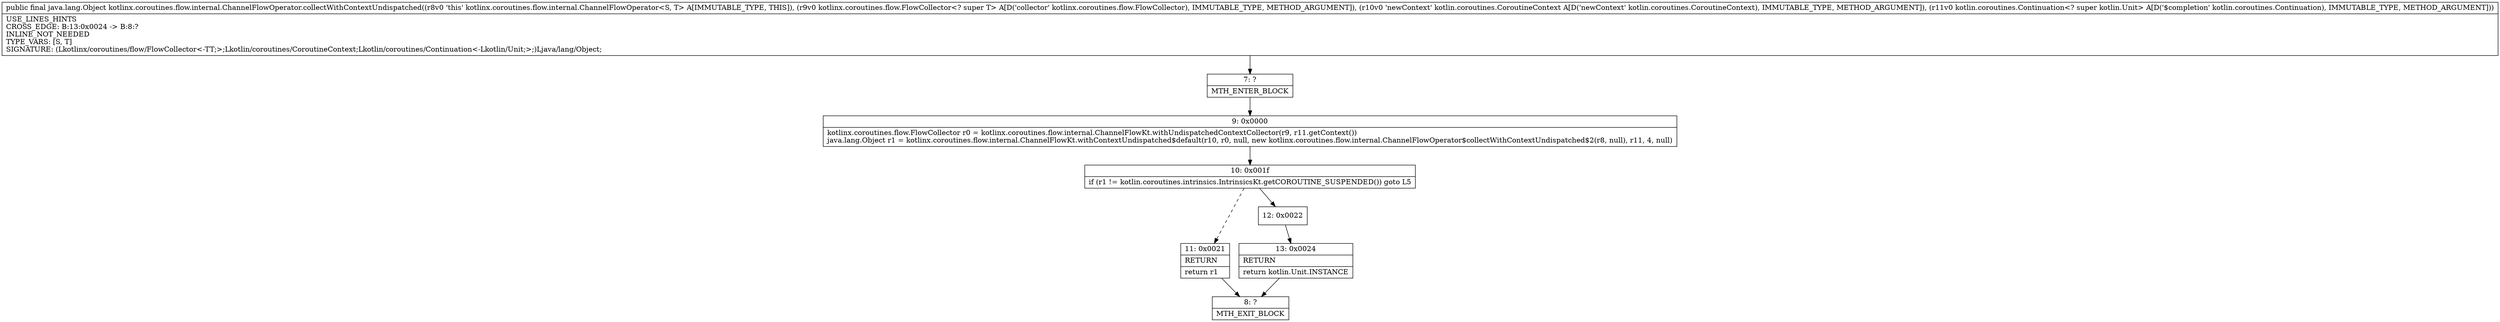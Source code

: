 digraph "CFG forkotlinx.coroutines.flow.internal.ChannelFlowOperator.collectWithContextUndispatched(Lkotlinx\/coroutines\/flow\/FlowCollector;Lkotlin\/coroutines\/CoroutineContext;Lkotlin\/coroutines\/Continuation;)Ljava\/lang\/Object;" {
Node_7 [shape=record,label="{7\:\ ?|MTH_ENTER_BLOCK\l}"];
Node_9 [shape=record,label="{9\:\ 0x0000|kotlinx.coroutines.flow.FlowCollector r0 = kotlinx.coroutines.flow.internal.ChannelFlowKt.withUndispatchedContextCollector(r9, r11.getContext())\ljava.lang.Object r1 = kotlinx.coroutines.flow.internal.ChannelFlowKt.withContextUndispatched$default(r10, r0, null, new kotlinx.coroutines.flow.internal.ChannelFlowOperator$collectWithContextUndispatched$2(r8, null), r11, 4, null)\l}"];
Node_10 [shape=record,label="{10\:\ 0x001f|if (r1 != kotlin.coroutines.intrinsics.IntrinsicsKt.getCOROUTINE_SUSPENDED()) goto L5\l}"];
Node_11 [shape=record,label="{11\:\ 0x0021|RETURN\l|return r1\l}"];
Node_8 [shape=record,label="{8\:\ ?|MTH_EXIT_BLOCK\l}"];
Node_12 [shape=record,label="{12\:\ 0x0022}"];
Node_13 [shape=record,label="{13\:\ 0x0024|RETURN\l|return kotlin.Unit.INSTANCE\l}"];
MethodNode[shape=record,label="{public final java.lang.Object kotlinx.coroutines.flow.internal.ChannelFlowOperator.collectWithContextUndispatched((r8v0 'this' kotlinx.coroutines.flow.internal.ChannelFlowOperator\<S, T\> A[IMMUTABLE_TYPE, THIS]), (r9v0 kotlinx.coroutines.flow.FlowCollector\<? super T\> A[D('collector' kotlinx.coroutines.flow.FlowCollector), IMMUTABLE_TYPE, METHOD_ARGUMENT]), (r10v0 'newContext' kotlin.coroutines.CoroutineContext A[D('newContext' kotlin.coroutines.CoroutineContext), IMMUTABLE_TYPE, METHOD_ARGUMENT]), (r11v0 kotlin.coroutines.Continuation\<? super kotlin.Unit\> A[D('$completion' kotlin.coroutines.Continuation), IMMUTABLE_TYPE, METHOD_ARGUMENT]))  | USE_LINES_HINTS\lCROSS_EDGE: B:13:0x0024 \-\> B:8:?\lINLINE_NOT_NEEDED\lTYPE_VARS: [S, T]\lSIGNATURE: (Lkotlinx\/coroutines\/flow\/FlowCollector\<\-TT;\>;Lkotlin\/coroutines\/CoroutineContext;Lkotlin\/coroutines\/Continuation\<\-Lkotlin\/Unit;\>;)Ljava\/lang\/Object;\l}"];
MethodNode -> Node_7;Node_7 -> Node_9;
Node_9 -> Node_10;
Node_10 -> Node_11[style=dashed];
Node_10 -> Node_12;
Node_11 -> Node_8;
Node_12 -> Node_13;
Node_13 -> Node_8;
}


